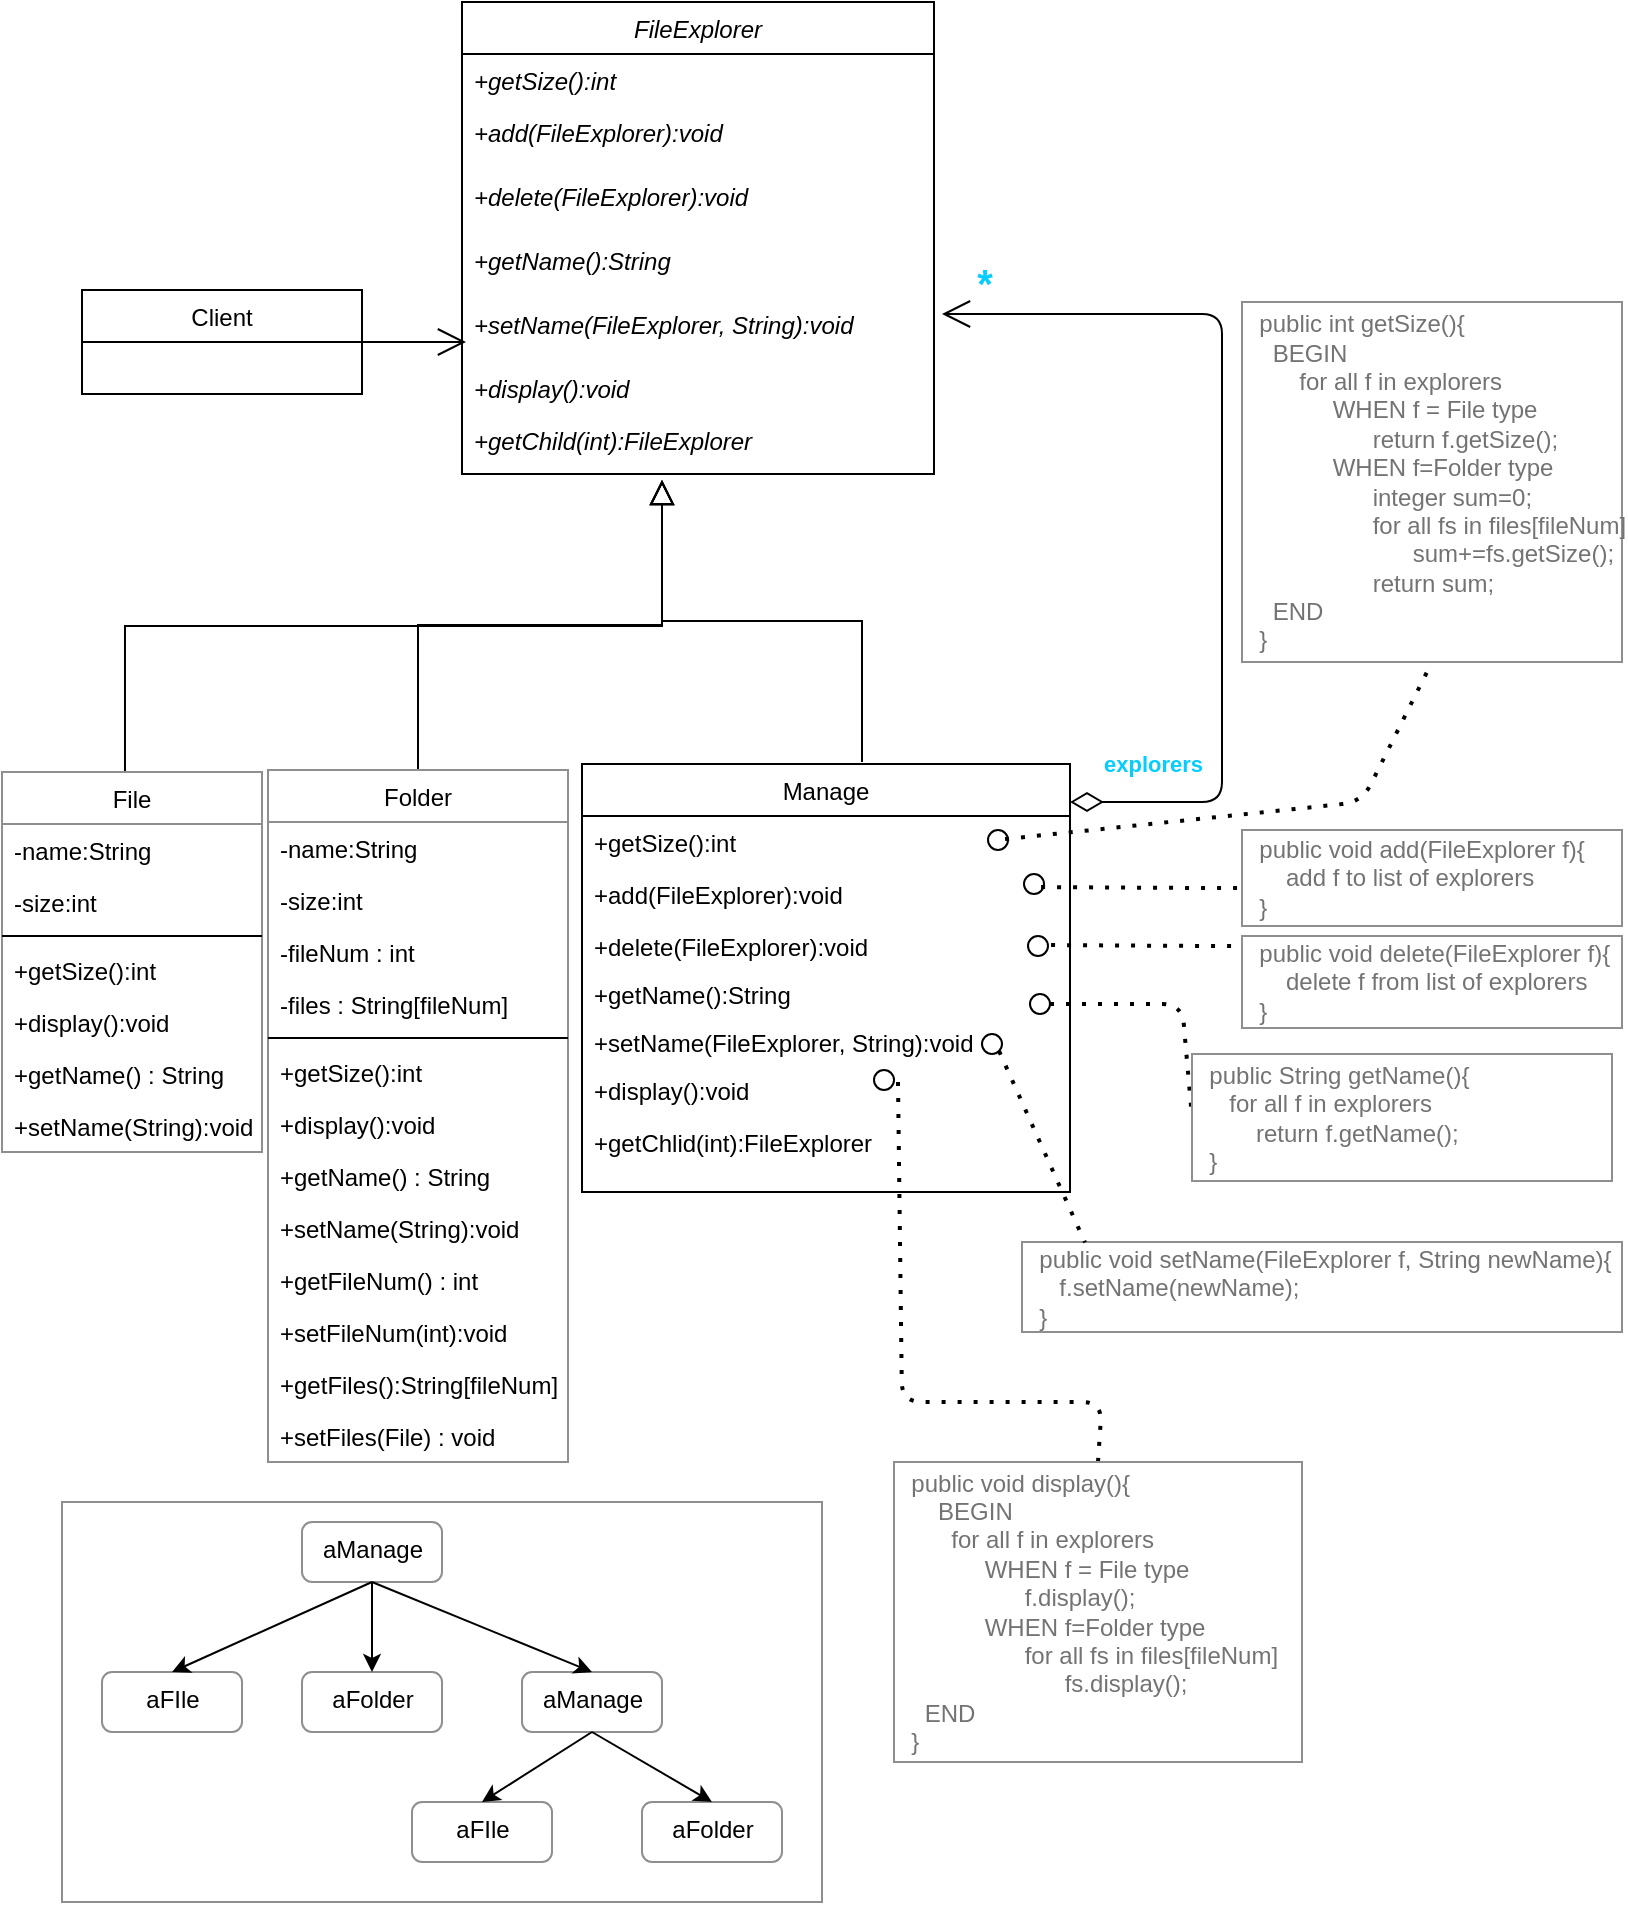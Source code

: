 <mxfile version="13.9.8" type="github">
  <diagram id="C5RBs43oDa-KdzZeNtuy" name="Page-1">
    <mxGraphModel dx="2370" dy="1167" grid="1" gridSize="10" guides="1" tooltips="1" connect="1" arrows="1" fold="1" page="1" pageScale="1" pageWidth="827" pageHeight="1169" math="0" shadow="0">
      <root>
        <mxCell id="WIyWlLk6GJQsqaUBKTNV-0" />
        <mxCell id="WIyWlLk6GJQsqaUBKTNV-1" parent="WIyWlLk6GJQsqaUBKTNV-0" />
        <mxCell id="zkfFHV4jXpPFQw0GAbJ--12" value="" style="endArrow=block;endSize=10;endFill=0;shadow=0;strokeWidth=1;rounded=0;edgeStyle=elbowEdgeStyle;elbow=vertical;" parent="WIyWlLk6GJQsqaUBKTNV-1" source="n-7tMSdOyZGbc8-vc1UM-47" edge="1">
          <mxGeometry width="160" relative="1" as="geometry">
            <mxPoint x="230" y="390" as="sourcePoint" />
            <mxPoint x="340" y="249" as="targetPoint" />
          </mxGeometry>
        </mxCell>
        <mxCell id="zkfFHV4jXpPFQw0GAbJ--16" value="" style="endArrow=block;endSize=10;endFill=0;shadow=0;strokeWidth=1;rounded=0;edgeStyle=elbowEdgeStyle;elbow=vertical;" parent="WIyWlLk6GJQsqaUBKTNV-1" edge="1">
          <mxGeometry width="160" relative="1" as="geometry">
            <mxPoint x="440" y="390" as="sourcePoint" />
            <mxPoint x="340" y="249" as="targetPoint" />
          </mxGeometry>
        </mxCell>
        <mxCell id="n-7tMSdOyZGbc8-vc1UM-0" value="Client" style="swimlane;fontStyle=0;childLayout=stackLayout;horizontal=1;startSize=26;fillColor=none;horizontalStack=0;resizeParent=1;resizeParentMax=0;resizeLast=0;collapsible=1;marginBottom=0;" vertex="1" parent="WIyWlLk6GJQsqaUBKTNV-1">
          <mxGeometry x="50" y="154" width="140" height="52" as="geometry" />
        </mxCell>
        <mxCell id="n-7tMSdOyZGbc8-vc1UM-5" value="FileExplorer" style="swimlane;fontStyle=2;childLayout=stackLayout;horizontal=1;startSize=26;fillColor=none;horizontalStack=0;resizeParent=1;resizeParentMax=0;resizeLast=0;collapsible=1;marginBottom=0;" vertex="1" parent="WIyWlLk6GJQsqaUBKTNV-1">
          <mxGeometry x="240" y="10" width="236" height="236" as="geometry" />
        </mxCell>
        <mxCell id="n-7tMSdOyZGbc8-vc1UM-6" value="+getSize():int" style="text;strokeColor=none;fillColor=none;align=left;verticalAlign=top;spacingLeft=4;spacingRight=4;overflow=hidden;rotatable=0;points=[[0,0.5],[1,0.5]];portConstraint=eastwest;fontStyle=2" vertex="1" parent="n-7tMSdOyZGbc8-vc1UM-5">
          <mxGeometry y="26" width="236" height="26" as="geometry" />
        </mxCell>
        <mxCell id="n-7tMSdOyZGbc8-vc1UM-8" value="+add(FileExplorer):void&#xa;" style="text;strokeColor=none;fillColor=none;align=left;verticalAlign=top;spacingLeft=4;spacingRight=4;overflow=hidden;rotatable=0;points=[[0,0.5],[1,0.5]];portConstraint=eastwest;fontStyle=2" vertex="1" parent="n-7tMSdOyZGbc8-vc1UM-5">
          <mxGeometry y="52" width="236" height="32" as="geometry" />
        </mxCell>
        <mxCell id="n-7tMSdOyZGbc8-vc1UM-38" value="+delete(FileExplorer):void" style="text;strokeColor=none;fillColor=none;align=left;verticalAlign=top;spacingLeft=4;spacingRight=4;overflow=hidden;rotatable=0;points=[[0,0.5],[1,0.5]];portConstraint=eastwest;fontStyle=2" vertex="1" parent="n-7tMSdOyZGbc8-vc1UM-5">
          <mxGeometry y="84" width="236" height="32" as="geometry" />
        </mxCell>
        <mxCell id="n-7tMSdOyZGbc8-vc1UM-78" value="+getName():String" style="text;strokeColor=none;fillColor=none;align=left;verticalAlign=top;spacingLeft=4;spacingRight=4;overflow=hidden;rotatable=0;points=[[0,0.5],[1,0.5]];portConstraint=eastwest;fontStyle=2" vertex="1" parent="n-7tMSdOyZGbc8-vc1UM-5">
          <mxGeometry y="116" width="236" height="32" as="geometry" />
        </mxCell>
        <mxCell id="n-7tMSdOyZGbc8-vc1UM-39" value="+setName(FileExplorer, String):void" style="text;strokeColor=none;fillColor=none;align=left;verticalAlign=top;spacingLeft=4;spacingRight=4;overflow=hidden;rotatable=0;points=[[0,0.5],[1,0.5]];portConstraint=eastwest;fontStyle=2" vertex="1" parent="n-7tMSdOyZGbc8-vc1UM-5">
          <mxGeometry y="148" width="236" height="32" as="geometry" />
        </mxCell>
        <mxCell id="n-7tMSdOyZGbc8-vc1UM-7" value="+display():void" style="text;strokeColor=none;fillColor=none;align=left;verticalAlign=top;spacingLeft=4;spacingRight=4;overflow=hidden;rotatable=0;points=[[0,0.5],[1,0.5]];portConstraint=eastwest;fontStyle=2" vertex="1" parent="n-7tMSdOyZGbc8-vc1UM-5">
          <mxGeometry y="180" width="236" height="26" as="geometry" />
        </mxCell>
        <mxCell id="n-7tMSdOyZGbc8-vc1UM-9" value="+getChild(int):FileExplorer" style="text;strokeColor=none;fillColor=none;align=left;verticalAlign=top;spacingLeft=4;spacingRight=4;overflow=hidden;rotatable=0;points=[[0,0.5],[1,0.5]];portConstraint=eastwest;fontStyle=2" vertex="1" parent="n-7tMSdOyZGbc8-vc1UM-5">
          <mxGeometry y="206" width="236" height="30" as="geometry" />
        </mxCell>
        <mxCell id="n-7tMSdOyZGbc8-vc1UM-10" value="" style="endArrow=open;endFill=1;endSize=12;html=1;exitX=1;exitY=0.5;exitDx=0;exitDy=0;" edge="1" parent="WIyWlLk6GJQsqaUBKTNV-1" source="n-7tMSdOyZGbc8-vc1UM-0">
          <mxGeometry width="160" relative="1" as="geometry">
            <mxPoint x="250" y="350" as="sourcePoint" />
            <mxPoint x="242" y="180" as="targetPoint" />
          </mxGeometry>
        </mxCell>
        <mxCell id="n-7tMSdOyZGbc8-vc1UM-11" value="Manage" style="swimlane;fontStyle=0;childLayout=stackLayout;horizontal=1;startSize=26;fillColor=none;horizontalStack=0;resizeParent=1;resizeParentMax=0;resizeLast=0;collapsible=1;marginBottom=0;" vertex="1" parent="WIyWlLk6GJQsqaUBKTNV-1">
          <mxGeometry x="300" y="391" width="244" height="214" as="geometry" />
        </mxCell>
        <mxCell id="n-7tMSdOyZGbc8-vc1UM-12" value="+getSize():int" style="text;strokeColor=none;fillColor=none;align=left;verticalAlign=top;spacingLeft=4;spacingRight=4;overflow=hidden;rotatable=0;points=[[0,0.5],[1,0.5]];portConstraint=eastwest;" vertex="1" parent="n-7tMSdOyZGbc8-vc1UM-11">
          <mxGeometry y="26" width="244" height="26" as="geometry" />
        </mxCell>
        <mxCell id="n-7tMSdOyZGbc8-vc1UM-13" value="+add(FileExplorer):void" style="text;strokeColor=none;fillColor=none;align=left;verticalAlign=top;spacingLeft=4;spacingRight=4;overflow=hidden;rotatable=0;points=[[0,0.5],[1,0.5]];portConstraint=eastwest;" vertex="1" parent="n-7tMSdOyZGbc8-vc1UM-11">
          <mxGeometry y="52" width="244" height="26" as="geometry" />
        </mxCell>
        <mxCell id="n-7tMSdOyZGbc8-vc1UM-14" value="+delete(FileExplorer):void" style="text;strokeColor=none;fillColor=none;align=left;verticalAlign=top;spacingLeft=4;spacingRight=4;overflow=hidden;rotatable=0;points=[[0,0.5],[1,0.5]];portConstraint=eastwest;" vertex="1" parent="n-7tMSdOyZGbc8-vc1UM-11">
          <mxGeometry y="78" width="244" height="24" as="geometry" />
        </mxCell>
        <mxCell id="n-7tMSdOyZGbc8-vc1UM-79" value="+getName():String" style="text;strokeColor=none;fillColor=none;align=left;verticalAlign=top;spacingLeft=4;spacingRight=4;overflow=hidden;rotatable=0;points=[[0,0.5],[1,0.5]];portConstraint=eastwest;" vertex="1" parent="n-7tMSdOyZGbc8-vc1UM-11">
          <mxGeometry y="102" width="244" height="24" as="geometry" />
        </mxCell>
        <mxCell id="n-7tMSdOyZGbc8-vc1UM-40" value="+setName(FileExplorer, String):void" style="text;strokeColor=none;fillColor=none;align=left;verticalAlign=top;spacingLeft=4;spacingRight=4;overflow=hidden;rotatable=0;points=[[0,0.5],[1,0.5]];portConstraint=eastwest;" vertex="1" parent="n-7tMSdOyZGbc8-vc1UM-11">
          <mxGeometry y="126" width="244" height="24" as="geometry" />
        </mxCell>
        <mxCell id="n-7tMSdOyZGbc8-vc1UM-37" value="+display():void" style="text;strokeColor=none;fillColor=none;align=left;verticalAlign=top;spacingLeft=4;spacingRight=4;overflow=hidden;rotatable=0;points=[[0,0.5],[1,0.5]];portConstraint=eastwest;" vertex="1" parent="n-7tMSdOyZGbc8-vc1UM-11">
          <mxGeometry y="150" width="244" height="26" as="geometry" />
        </mxCell>
        <mxCell id="n-7tMSdOyZGbc8-vc1UM-16" value="+getChlid(int):FileExplorer" style="text;strokeColor=none;fillColor=none;align=left;verticalAlign=top;spacingLeft=4;spacingRight=4;overflow=hidden;rotatable=0;points=[[0,0.5],[1,0.5]];portConstraint=eastwest;" vertex="1" parent="n-7tMSdOyZGbc8-vc1UM-11">
          <mxGeometry y="176" width="244" height="38" as="geometry" />
        </mxCell>
        <mxCell id="n-7tMSdOyZGbc8-vc1UM-17" value="&lt;font color=&quot;#05cdff&quot;&gt;&lt;b&gt;explorers&lt;/b&gt;&lt;/font&gt;" style="endArrow=open;html=1;endSize=12;startArrow=diamondThin;startSize=14;startFill=0;edgeStyle=orthogonalEdgeStyle;align=left;verticalAlign=bottom;entryX=1.017;entryY=0.281;entryDx=0;entryDy=0;entryPerimeter=0;" edge="1" parent="WIyWlLk6GJQsqaUBKTNV-1" target="n-7tMSdOyZGbc8-vc1UM-39">
          <mxGeometry x="-0.935" y="10" relative="1" as="geometry">
            <mxPoint x="544" y="410" as="sourcePoint" />
            <mxPoint x="520" y="140" as="targetPoint" />
            <Array as="points">
              <mxPoint x="620" y="410" />
              <mxPoint x="620" y="166" />
            </Array>
            <mxPoint as="offset" />
          </mxGeometry>
        </mxCell>
        <mxCell id="n-7tMSdOyZGbc8-vc1UM-41" value="*" style="edgeLabel;html=1;align=center;verticalAlign=middle;resizable=0;points=[];fontColor=#05CDFF;fontStyle=1;fontSize=20;" vertex="1" connectable="0" parent="n-7tMSdOyZGbc8-vc1UM-17">
          <mxGeometry x="0.907" y="-4" relative="1" as="geometry">
            <mxPoint y="-12" as="offset" />
          </mxGeometry>
        </mxCell>
        <mxCell id="n-7tMSdOyZGbc8-vc1UM-19" value="" style="ellipse;fillColor=#ffffff;strokeColor=#000000;" vertex="1" parent="WIyWlLk6GJQsqaUBKTNV-1">
          <mxGeometry x="503" y="424" width="10" height="10" as="geometry" />
        </mxCell>
        <mxCell id="n-7tMSdOyZGbc8-vc1UM-21" value="" style="endArrow=none;dashed=1;html=1;dashPattern=1 3;strokeWidth=2;exitX=1;exitY=1;exitDx=0;exitDy=0;entryX=0.5;entryY=1;entryDx=0;entryDy=0;" edge="1" parent="WIyWlLk6GJQsqaUBKTNV-1" target="n-7tMSdOyZGbc8-vc1UM-24">
          <mxGeometry width="50" height="50" relative="1" as="geometry">
            <mxPoint x="511.536" y="428.536" as="sourcePoint" />
            <mxPoint x="745" y="396" as="targetPoint" />
            <Array as="points">
              <mxPoint x="690" y="410" />
            </Array>
          </mxGeometry>
        </mxCell>
        <mxCell id="n-7tMSdOyZGbc8-vc1UM-24" value="&lt;font color=&quot;#737373&quot;&gt;&amp;nbsp; public int getSize(){&lt;br&gt;&amp;nbsp; &amp;nbsp; BEGIN&lt;br&gt;&amp;nbsp; &amp;nbsp; &amp;nbsp; &amp;nbsp;&amp;nbsp;&lt;/font&gt;&lt;span style=&quot;color: rgb(115 , 115 , 115)&quot;&gt;for all f in explorers&lt;/span&gt;&lt;font color=&quot;#737373&quot;&gt;&lt;br&gt;&amp;nbsp; &amp;nbsp; &amp;nbsp; &amp;nbsp; &amp;nbsp; &amp;nbsp; &amp;nbsp;WHEN f = File type&lt;br&gt;&amp;nbsp; &amp;nbsp; &amp;nbsp; &amp;nbsp; &amp;nbsp; &amp;nbsp; &amp;nbsp; &amp;nbsp; &amp;nbsp; &amp;nbsp;return f.getSize();&lt;br&gt;&amp;nbsp; &amp;nbsp; &amp;nbsp; &amp;nbsp; &amp;nbsp; &amp;nbsp; &amp;nbsp;WHEN f=Folder type&lt;br&gt;&amp;nbsp; &amp;nbsp; &amp;nbsp; &amp;nbsp; &amp;nbsp; &amp;nbsp; &amp;nbsp; &amp;nbsp; &amp;nbsp; &amp;nbsp;integer sum=0;&amp;nbsp;&lt;br&gt;&amp;nbsp; &amp;nbsp; &amp;nbsp; &amp;nbsp; &amp;nbsp; &amp;nbsp; &amp;nbsp; &amp;nbsp; &amp;nbsp; &amp;nbsp;for all fs in files[fileNum]&lt;br&gt;&amp;nbsp; &amp;nbsp; &amp;nbsp; &amp;nbsp; &amp;nbsp; &amp;nbsp; &amp;nbsp; &amp;nbsp; &amp;nbsp; &amp;nbsp; &amp;nbsp; &amp;nbsp; &amp;nbsp;sum+=fs.getSize();&lt;br&gt;&amp;nbsp; &amp;nbsp; &amp;nbsp; &amp;nbsp; &amp;nbsp; &amp;nbsp; &amp;nbsp; &amp;nbsp; &amp;nbsp; &amp;nbsp;return sum;&lt;br&gt;&amp;nbsp; &amp;nbsp; END&lt;br&gt;&amp;nbsp; }&lt;/font&gt;" style="html=1;align=left;strokeColor=#8F8F8F;" vertex="1" parent="WIyWlLk6GJQsqaUBKTNV-1">
          <mxGeometry x="630" y="160" width="190" height="180" as="geometry" />
        </mxCell>
        <mxCell id="n-7tMSdOyZGbc8-vc1UM-31" value="" style="endArrow=block;endSize=10;endFill=0;shadow=0;strokeWidth=1;rounded=0;edgeStyle=elbowEdgeStyle;elbow=vertical;exitX=0.473;exitY=0;exitDx=0;exitDy=0;exitPerimeter=0;" edge="1" parent="WIyWlLk6GJQsqaUBKTNV-1" source="n-7tMSdOyZGbc8-vc1UM-43">
          <mxGeometry width="160" relative="1" as="geometry">
            <mxPoint x="70" y="390" as="sourcePoint" />
            <mxPoint x="340" y="249" as="targetPoint" />
          </mxGeometry>
        </mxCell>
        <mxCell id="n-7tMSdOyZGbc8-vc1UM-42" value="" style="html=1;strokeColor=#8F8F8F;fontSize=20;fontColor=#05CDFF;" vertex="1" parent="WIyWlLk6GJQsqaUBKTNV-1">
          <mxGeometry x="40" y="760" width="380" height="200" as="geometry" />
        </mxCell>
        <mxCell id="n-7tMSdOyZGbc8-vc1UM-43" value="File" style="swimlane;fontStyle=0;align=center;verticalAlign=top;childLayout=stackLayout;horizontal=1;startSize=26;horizontalStack=0;resizeParent=1;resizeParentMax=0;resizeLast=0;collapsible=1;marginBottom=0;strokeColor=#8F8F8F;fontSize=12;" vertex="1" parent="WIyWlLk6GJQsqaUBKTNV-1">
          <mxGeometry x="10" y="395" width="130" height="190" as="geometry" />
        </mxCell>
        <mxCell id="n-7tMSdOyZGbc8-vc1UM-44" value="-name:String" style="text;strokeColor=none;fillColor=none;align=left;verticalAlign=top;spacingLeft=4;spacingRight=4;overflow=hidden;rotatable=0;points=[[0,0.5],[1,0.5]];portConstraint=eastwest;" vertex="1" parent="n-7tMSdOyZGbc8-vc1UM-43">
          <mxGeometry y="26" width="130" height="26" as="geometry" />
        </mxCell>
        <mxCell id="n-7tMSdOyZGbc8-vc1UM-63" value="-size:int" style="text;strokeColor=none;fillColor=none;align=left;verticalAlign=top;spacingLeft=4;spacingRight=4;overflow=hidden;rotatable=0;points=[[0,0.5],[1,0.5]];portConstraint=eastwest;" vertex="1" parent="n-7tMSdOyZGbc8-vc1UM-43">
          <mxGeometry y="52" width="130" height="26" as="geometry" />
        </mxCell>
        <mxCell id="n-7tMSdOyZGbc8-vc1UM-45" value="" style="line;strokeWidth=1;fillColor=none;align=left;verticalAlign=middle;spacingTop=-1;spacingLeft=3;spacingRight=3;rotatable=0;labelPosition=right;points=[];portConstraint=eastwest;" vertex="1" parent="n-7tMSdOyZGbc8-vc1UM-43">
          <mxGeometry y="78" width="130" height="8" as="geometry" />
        </mxCell>
        <mxCell id="n-7tMSdOyZGbc8-vc1UM-46" value="+getSize():int" style="text;strokeColor=none;fillColor=none;align=left;verticalAlign=top;spacingLeft=4;spacingRight=4;overflow=hidden;rotatable=0;points=[[0,0.5],[1,0.5]];portConstraint=eastwest;" vertex="1" parent="n-7tMSdOyZGbc8-vc1UM-43">
          <mxGeometry y="86" width="130" height="26" as="geometry" />
        </mxCell>
        <mxCell id="n-7tMSdOyZGbc8-vc1UM-34" value="+display():void" style="text;strokeColor=none;fillColor=none;align=left;verticalAlign=top;spacingLeft=4;spacingRight=4;overflow=hidden;rotatable=0;points=[[0,0.5],[1,0.5]];portConstraint=eastwest;" vertex="1" parent="n-7tMSdOyZGbc8-vc1UM-43">
          <mxGeometry y="112" width="130" height="26" as="geometry" />
        </mxCell>
        <mxCell id="n-7tMSdOyZGbc8-vc1UM-68" value="+getName() : String" style="text;strokeColor=none;fillColor=none;align=left;verticalAlign=top;spacingLeft=4;spacingRight=4;overflow=hidden;rotatable=0;points=[[0,0.5],[1,0.5]];portConstraint=eastwest;" vertex="1" parent="n-7tMSdOyZGbc8-vc1UM-43">
          <mxGeometry y="138" width="130" height="26" as="geometry" />
        </mxCell>
        <mxCell id="n-7tMSdOyZGbc8-vc1UM-69" value="+setName(String):void" style="text;strokeColor=none;fillColor=none;align=left;verticalAlign=top;spacingLeft=4;spacingRight=4;overflow=hidden;rotatable=0;points=[[0,0.5],[1,0.5]];portConstraint=eastwest;" vertex="1" parent="n-7tMSdOyZGbc8-vc1UM-43">
          <mxGeometry y="164" width="130" height="26" as="geometry" />
        </mxCell>
        <mxCell id="n-7tMSdOyZGbc8-vc1UM-47" value="Folder" style="swimlane;fontStyle=0;align=center;verticalAlign=top;childLayout=stackLayout;horizontal=1;startSize=26;horizontalStack=0;resizeParent=1;resizeParentMax=0;resizeLast=0;collapsible=1;marginBottom=0;strokeColor=#8F8F8F;fontSize=12;" vertex="1" parent="WIyWlLk6GJQsqaUBKTNV-1">
          <mxGeometry x="143" y="394" width="150" height="346" as="geometry" />
        </mxCell>
        <mxCell id="n-7tMSdOyZGbc8-vc1UM-48" value="-name:String" style="text;strokeColor=none;fillColor=none;align=left;verticalAlign=top;spacingLeft=4;spacingRight=4;overflow=hidden;rotatable=0;points=[[0,0.5],[1,0.5]];portConstraint=eastwest;" vertex="1" parent="n-7tMSdOyZGbc8-vc1UM-47">
          <mxGeometry y="26" width="150" height="26" as="geometry" />
        </mxCell>
        <mxCell id="n-7tMSdOyZGbc8-vc1UM-64" value="-size:int" style="text;strokeColor=none;fillColor=none;align=left;verticalAlign=top;spacingLeft=4;spacingRight=4;overflow=hidden;rotatable=0;points=[[0,0.5],[1,0.5]];portConstraint=eastwest;" vertex="1" parent="n-7tMSdOyZGbc8-vc1UM-47">
          <mxGeometry y="52" width="150" height="26" as="geometry" />
        </mxCell>
        <mxCell id="n-7tMSdOyZGbc8-vc1UM-100" value="-fileNum : int" style="text;strokeColor=none;fillColor=none;align=left;verticalAlign=top;spacingLeft=4;spacingRight=4;overflow=hidden;rotatable=0;points=[[0,0.5],[1,0.5]];portConstraint=eastwest;" vertex="1" parent="n-7tMSdOyZGbc8-vc1UM-47">
          <mxGeometry y="78" width="150" height="26" as="geometry" />
        </mxCell>
        <mxCell id="n-7tMSdOyZGbc8-vc1UM-99" value="-files : String[fileNum]" style="text;strokeColor=none;fillColor=none;align=left;verticalAlign=top;spacingLeft=4;spacingRight=4;overflow=hidden;rotatable=0;points=[[0,0.5],[1,0.5]];portConstraint=eastwest;" vertex="1" parent="n-7tMSdOyZGbc8-vc1UM-47">
          <mxGeometry y="104" width="150" height="26" as="geometry" />
        </mxCell>
        <mxCell id="n-7tMSdOyZGbc8-vc1UM-49" value="" style="line;strokeWidth=1;fillColor=none;align=left;verticalAlign=middle;spacingTop=-1;spacingLeft=3;spacingRight=3;rotatable=0;labelPosition=right;points=[];portConstraint=eastwest;" vertex="1" parent="n-7tMSdOyZGbc8-vc1UM-47">
          <mxGeometry y="130" width="150" height="8" as="geometry" />
        </mxCell>
        <mxCell id="n-7tMSdOyZGbc8-vc1UM-50" value="+getSize():int" style="text;strokeColor=none;fillColor=none;align=left;verticalAlign=top;spacingLeft=4;spacingRight=4;overflow=hidden;rotatable=0;points=[[0,0.5],[1,0.5]];portConstraint=eastwest;" vertex="1" parent="n-7tMSdOyZGbc8-vc1UM-47">
          <mxGeometry y="138" width="150" height="26" as="geometry" />
        </mxCell>
        <mxCell id="n-7tMSdOyZGbc8-vc1UM-51" value="+display():void" style="text;strokeColor=none;fillColor=none;align=left;verticalAlign=top;spacingLeft=4;spacingRight=4;overflow=hidden;rotatable=0;points=[[0,0.5],[1,0.5]];portConstraint=eastwest;" vertex="1" parent="n-7tMSdOyZGbc8-vc1UM-47">
          <mxGeometry y="164" width="150" height="26" as="geometry" />
        </mxCell>
        <mxCell id="n-7tMSdOyZGbc8-vc1UM-76" value="+getName() : String" style="text;strokeColor=none;fillColor=none;align=left;verticalAlign=top;spacingLeft=4;spacingRight=4;overflow=hidden;rotatable=0;points=[[0,0.5],[1,0.5]];portConstraint=eastwest;" vertex="1" parent="n-7tMSdOyZGbc8-vc1UM-47">
          <mxGeometry y="190" width="150" height="26" as="geometry" />
        </mxCell>
        <mxCell id="n-7tMSdOyZGbc8-vc1UM-77" value="+setName(String):void" style="text;strokeColor=none;fillColor=none;align=left;verticalAlign=top;spacingLeft=4;spacingRight=4;overflow=hidden;rotatable=0;points=[[0,0.5],[1,0.5]];portConstraint=eastwest;" vertex="1" parent="n-7tMSdOyZGbc8-vc1UM-47">
          <mxGeometry y="216" width="150" height="26" as="geometry" />
        </mxCell>
        <mxCell id="n-7tMSdOyZGbc8-vc1UM-101" value="+getFileNum() : int" style="text;strokeColor=none;fillColor=none;align=left;verticalAlign=top;spacingLeft=4;spacingRight=4;overflow=hidden;rotatable=0;points=[[0,0.5],[1,0.5]];portConstraint=eastwest;" vertex="1" parent="n-7tMSdOyZGbc8-vc1UM-47">
          <mxGeometry y="242" width="150" height="26" as="geometry" />
        </mxCell>
        <mxCell id="n-7tMSdOyZGbc8-vc1UM-102" value="+setFileNum(int):void" style="text;strokeColor=none;fillColor=none;align=left;verticalAlign=top;spacingLeft=4;spacingRight=4;overflow=hidden;rotatable=0;points=[[0,0.5],[1,0.5]];portConstraint=eastwest;" vertex="1" parent="n-7tMSdOyZGbc8-vc1UM-47">
          <mxGeometry y="268" width="150" height="26" as="geometry" />
        </mxCell>
        <mxCell id="n-7tMSdOyZGbc8-vc1UM-103" value="+getFiles():String[fileNum]" style="text;strokeColor=none;fillColor=none;align=left;verticalAlign=top;spacingLeft=4;spacingRight=4;overflow=hidden;rotatable=0;points=[[0,0.5],[1,0.5]];portConstraint=eastwest;" vertex="1" parent="n-7tMSdOyZGbc8-vc1UM-47">
          <mxGeometry y="294" width="150" height="26" as="geometry" />
        </mxCell>
        <mxCell id="n-7tMSdOyZGbc8-vc1UM-104" value="+setFiles(File) : void" style="text;strokeColor=none;fillColor=none;align=left;verticalAlign=top;spacingLeft=4;spacingRight=4;overflow=hidden;rotatable=0;points=[[0,0.5],[1,0.5]];portConstraint=eastwest;" vertex="1" parent="n-7tMSdOyZGbc8-vc1UM-47">
          <mxGeometry y="320" width="150" height="26" as="geometry" />
        </mxCell>
        <mxCell id="n-7tMSdOyZGbc8-vc1UM-52" value="" style="ellipse;fillColor=#ffffff;strokeColor=#000000;" vertex="1" parent="WIyWlLk6GJQsqaUBKTNV-1">
          <mxGeometry x="521" y="446" width="10" height="10" as="geometry" />
        </mxCell>
        <mxCell id="n-7tMSdOyZGbc8-vc1UM-53" value="" style="endArrow=none;dashed=1;html=1;dashPattern=1 3;strokeWidth=2;exitX=1;exitY=1;exitDx=0;exitDy=0;entryX=0;entryY=0.5;entryDx=0;entryDy=0;" edge="1" parent="WIyWlLk6GJQsqaUBKTNV-1" target="n-7tMSdOyZGbc8-vc1UM-54">
          <mxGeometry width="50" height="50" relative="1" as="geometry">
            <mxPoint x="529.536" y="452.536" as="sourcePoint" />
            <mxPoint x="678" y="484" as="targetPoint" />
            <Array as="points">
              <mxPoint x="608" y="453" />
              <mxPoint x="764" y="453" />
            </Array>
          </mxGeometry>
        </mxCell>
        <mxCell id="n-7tMSdOyZGbc8-vc1UM-54" value="&lt;font color=&quot;#737373&quot;&gt;&amp;nbsp; public void add(FileExplorer f){&lt;br&gt;&amp;nbsp; &amp;nbsp; &amp;nbsp; add f to list of explorers&lt;br&gt;&amp;nbsp; }&lt;/font&gt;" style="html=1;align=left;strokeColor=#8F8F8F;" vertex="1" parent="WIyWlLk6GJQsqaUBKTNV-1">
          <mxGeometry x="630" y="424" width="190" height="48" as="geometry" />
        </mxCell>
        <mxCell id="n-7tMSdOyZGbc8-vc1UM-55" value="" style="ellipse;fillColor=#ffffff;strokeColor=#000000;" vertex="1" parent="WIyWlLk6GJQsqaUBKTNV-1">
          <mxGeometry x="523" y="477" width="10" height="10" as="geometry" />
        </mxCell>
        <mxCell id="n-7tMSdOyZGbc8-vc1UM-56" value="" style="endArrow=none;dashed=1;html=1;dashPattern=1 3;strokeWidth=2;exitX=1;exitY=1;exitDx=0;exitDy=0;entryX=0;entryY=0.5;entryDx=0;entryDy=0;" edge="1" parent="WIyWlLk6GJQsqaUBKTNV-1" target="n-7tMSdOyZGbc8-vc1UM-57">
          <mxGeometry width="50" height="50" relative="1" as="geometry">
            <mxPoint x="534.536" y="481.536" as="sourcePoint" />
            <mxPoint x="660" y="590" as="targetPoint" />
            <Array as="points">
              <mxPoint x="613" y="482" />
              <mxPoint x="720" y="482" />
            </Array>
          </mxGeometry>
        </mxCell>
        <mxCell id="n-7tMSdOyZGbc8-vc1UM-57" value="&lt;font color=&quot;#737373&quot;&gt;&amp;nbsp; public void delete(&lt;/font&gt;&lt;span style=&quot;color: rgb(115 , 115 , 115)&quot;&gt;FileExplorer&lt;/span&gt;&lt;font color=&quot;#737373&quot;&gt;&amp;nbsp;f){&lt;br&gt;&amp;nbsp; &amp;nbsp; &amp;nbsp; delete f from list of explorers&lt;br&gt;&amp;nbsp; }&lt;/font&gt;" style="html=1;align=left;strokeColor=#8F8F8F;" vertex="1" parent="WIyWlLk6GJQsqaUBKTNV-1">
          <mxGeometry x="630" y="477" width="190" height="46" as="geometry" />
        </mxCell>
        <mxCell id="n-7tMSdOyZGbc8-vc1UM-58" value="" style="ellipse;fillColor=#ffffff;strokeColor=#000000;" vertex="1" parent="WIyWlLk6GJQsqaUBKTNV-1">
          <mxGeometry x="524" y="506" width="10" height="10" as="geometry" />
        </mxCell>
        <mxCell id="n-7tMSdOyZGbc8-vc1UM-61" value="" style="endArrow=none;dashed=1;html=1;dashPattern=1 3;strokeWidth=2;exitX=1;exitY=0.5;exitDx=0;exitDy=0;entryX=0;entryY=0.5;entryDx=0;entryDy=0;" edge="1" parent="WIyWlLk6GJQsqaUBKTNV-1" source="n-7tMSdOyZGbc8-vc1UM-58" target="n-7tMSdOyZGbc8-vc1UM-82">
          <mxGeometry width="50" height="50" relative="1" as="geometry">
            <mxPoint x="534.536" y="506.536" as="sourcePoint" />
            <mxPoint x="720" y="590" as="targetPoint" />
            <Array as="points">
              <mxPoint x="600" y="511" />
            </Array>
          </mxGeometry>
        </mxCell>
        <mxCell id="n-7tMSdOyZGbc8-vc1UM-62" value="&lt;font color=&quot;#737373&quot;&gt;&amp;nbsp; public void setName(FileExplorer f,&amp;nbsp;&lt;/font&gt;&lt;font color=&quot;#737373&quot;&gt;String newName){&lt;br&gt;&amp;nbsp; &amp;nbsp; &amp;nbsp;f.setName(newName);&lt;br&gt;&amp;nbsp; }&lt;/font&gt;" style="html=1;align=left;strokeColor=#8F8F8F;" vertex="1" parent="WIyWlLk6GJQsqaUBKTNV-1">
          <mxGeometry x="520" y="630" width="300" height="45" as="geometry" />
        </mxCell>
        <mxCell id="n-7tMSdOyZGbc8-vc1UM-65" value="" style="ellipse;fillColor=#ffffff;strokeColor=#000000;" vertex="1" parent="WIyWlLk6GJQsqaUBKTNV-1">
          <mxGeometry x="500" y="526" width="10" height="10" as="geometry" />
        </mxCell>
        <mxCell id="n-7tMSdOyZGbc8-vc1UM-66" value="" style="endArrow=none;dashed=1;html=1;dashPattern=1 3;strokeWidth=2;entryX=0.5;entryY=0;entryDx=0;entryDy=0;" edge="1" parent="WIyWlLk6GJQsqaUBKTNV-1" target="n-7tMSdOyZGbc8-vc1UM-67">
          <mxGeometry width="50" height="50" relative="1" as="geometry">
            <mxPoint x="458" y="550" as="sourcePoint" />
            <mxPoint x="570" y="658" as="targetPoint" />
            <Array as="points">
              <mxPoint x="460" y="710" />
              <mxPoint x="560" y="710" />
            </Array>
          </mxGeometry>
        </mxCell>
        <mxCell id="n-7tMSdOyZGbc8-vc1UM-67" value="&lt;font color=&quot;#737373&quot;&gt;&amp;nbsp; public void display(){&amp;nbsp;&lt;br&gt;&amp;nbsp; &amp;nbsp;&lt;/font&gt;&lt;font color=&quot;#737373&quot;&gt;&amp;nbsp;&amp;nbsp; BEGIN&lt;br&gt;&amp;nbsp; &amp;nbsp; &amp;nbsp; &amp;nbsp;&amp;nbsp;&lt;/font&gt;&lt;span style=&quot;color: rgb(115 , 115 , 115)&quot;&gt;for all f in explorers&lt;/span&gt;&lt;font color=&quot;#737373&quot;&gt;&lt;br&gt;&amp;nbsp; &amp;nbsp; &amp;nbsp; &amp;nbsp; &amp;nbsp; &amp;nbsp; &amp;nbsp;WHEN f = File type&lt;br&gt;&amp;nbsp; &amp;nbsp; &amp;nbsp; &amp;nbsp; &amp;nbsp; &amp;nbsp; &amp;nbsp; &amp;nbsp; &amp;nbsp; &amp;nbsp;f.display();&lt;br&gt;&amp;nbsp; &amp;nbsp; &amp;nbsp; &amp;nbsp; &amp;nbsp; &amp;nbsp; &amp;nbsp;WHEN f=Folder type&amp;nbsp;&lt;br&gt;&amp;nbsp; &amp;nbsp; &amp;nbsp; &amp;nbsp; &amp;nbsp; &amp;nbsp; &amp;nbsp; &amp;nbsp; &amp;nbsp; &amp;nbsp;for all fs in files[fileNum]&lt;br&gt;&amp;nbsp; &amp;nbsp; &amp;nbsp; &amp;nbsp; &amp;nbsp; &amp;nbsp; &amp;nbsp; &amp;nbsp; &amp;nbsp; &amp;nbsp; &amp;nbsp; &amp;nbsp; &amp;nbsp;fs.display();&lt;br&gt;&amp;nbsp; &amp;nbsp; END&lt;br&gt;&lt;/font&gt;&lt;font color=&quot;#737373&quot;&gt;&amp;nbsp; }&lt;/font&gt;" style="html=1;align=left;strokeColor=#8F8F8F;" vertex="1" parent="WIyWlLk6GJQsqaUBKTNV-1">
          <mxGeometry x="456" y="740" width="204" height="150" as="geometry" />
        </mxCell>
        <mxCell id="n-7tMSdOyZGbc8-vc1UM-81" value="" style="ellipse;fillColor=#ffffff;strokeColor=#000000;" vertex="1" parent="WIyWlLk6GJQsqaUBKTNV-1">
          <mxGeometry x="446" y="544" width="10" height="10" as="geometry" />
        </mxCell>
        <mxCell id="n-7tMSdOyZGbc8-vc1UM-82" value="&lt;font color=&quot;#737373&quot;&gt;&amp;nbsp; public String getName(){&lt;br&gt;&amp;nbsp; &amp;nbsp; &amp;nbsp;for all f in explorers&lt;br&gt;&amp;nbsp; &amp;nbsp; &amp;nbsp; &amp;nbsp; &amp;nbsp;return f.getName();&lt;br&gt;&amp;nbsp; }&lt;/font&gt;" style="html=1;align=left;strokeColor=#8F8F8F;" vertex="1" parent="WIyWlLk6GJQsqaUBKTNV-1">
          <mxGeometry x="605" y="536" width="210" height="63.5" as="geometry" />
        </mxCell>
        <mxCell id="n-7tMSdOyZGbc8-vc1UM-83" value="" style="endArrow=none;dashed=1;html=1;dashPattern=1 3;strokeWidth=2;entryX=0.105;entryY=0.006;entryDx=0;entryDy=0;exitX=1;exitY=1;exitDx=0;exitDy=0;entryPerimeter=0;" edge="1" parent="WIyWlLk6GJQsqaUBKTNV-1" source="n-7tMSdOyZGbc8-vc1UM-65" target="n-7tMSdOyZGbc8-vc1UM-62">
          <mxGeometry width="50" height="50" relative="1" as="geometry">
            <mxPoint x="544" y="528" as="sourcePoint" />
            <mxPoint x="660" y="564.5" as="targetPoint" />
            <Array as="points" />
          </mxGeometry>
        </mxCell>
        <mxCell id="n-7tMSdOyZGbc8-vc1UM-84" value="aManage" style="html=1;align=center;verticalAlign=top;rounded=1;absoluteArcSize=1;arcSize=10;dashed=0;strokeColor=#8F8F8F;fontSize=12;fontColor=#000000;" vertex="1" parent="WIyWlLk6GJQsqaUBKTNV-1">
          <mxGeometry x="160" y="770" width="70" height="30" as="geometry" />
        </mxCell>
        <mxCell id="n-7tMSdOyZGbc8-vc1UM-85" value="aFIle" style="html=1;align=center;verticalAlign=top;rounded=1;absoluteArcSize=1;arcSize=10;dashed=0;strokeColor=#8F8F8F;fontSize=12;fontColor=#000000;" vertex="1" parent="WIyWlLk6GJQsqaUBKTNV-1">
          <mxGeometry x="60" y="845" width="70" height="30" as="geometry" />
        </mxCell>
        <mxCell id="n-7tMSdOyZGbc8-vc1UM-86" value="aFolder" style="html=1;align=center;verticalAlign=top;rounded=1;absoluteArcSize=1;arcSize=10;dashed=0;strokeColor=#8F8F8F;fontSize=12;fontColor=#000000;" vertex="1" parent="WIyWlLk6GJQsqaUBKTNV-1">
          <mxGeometry x="160" y="845" width="70" height="30" as="geometry" />
        </mxCell>
        <mxCell id="n-7tMSdOyZGbc8-vc1UM-87" value="aManage" style="html=1;align=center;verticalAlign=top;rounded=1;absoluteArcSize=1;arcSize=10;dashed=0;strokeColor=#8F8F8F;fontSize=12;fontColor=#000000;" vertex="1" parent="WIyWlLk6GJQsqaUBKTNV-1">
          <mxGeometry x="270" y="845" width="70" height="30" as="geometry" />
        </mxCell>
        <mxCell id="n-7tMSdOyZGbc8-vc1UM-89" value="aFIle" style="html=1;align=center;verticalAlign=top;rounded=1;absoluteArcSize=1;arcSize=10;dashed=0;strokeColor=#8F8F8F;fontSize=12;fontColor=#000000;" vertex="1" parent="WIyWlLk6GJQsqaUBKTNV-1">
          <mxGeometry x="215" y="910" width="70" height="30" as="geometry" />
        </mxCell>
        <mxCell id="n-7tMSdOyZGbc8-vc1UM-90" value="aFolder" style="html=1;align=center;verticalAlign=top;rounded=1;absoluteArcSize=1;arcSize=10;dashed=0;strokeColor=#8F8F8F;fontSize=12;fontColor=#000000;" vertex="1" parent="WIyWlLk6GJQsqaUBKTNV-1">
          <mxGeometry x="330" y="910" width="70" height="30" as="geometry" />
        </mxCell>
        <mxCell id="n-7tMSdOyZGbc8-vc1UM-94" value="" style="endArrow=classic;html=1;fontSize=12;fontColor=#000000;exitX=0.5;exitY=1;exitDx=0;exitDy=0;entryX=0.5;entryY=0;entryDx=0;entryDy=0;" edge="1" parent="WIyWlLk6GJQsqaUBKTNV-1" source="n-7tMSdOyZGbc8-vc1UM-84" target="n-7tMSdOyZGbc8-vc1UM-85">
          <mxGeometry width="50" height="50" relative="1" as="geometry">
            <mxPoint x="360" y="680" as="sourcePoint" />
            <mxPoint x="410" y="630" as="targetPoint" />
          </mxGeometry>
        </mxCell>
        <mxCell id="n-7tMSdOyZGbc8-vc1UM-95" value="" style="endArrow=classic;html=1;fontSize=12;fontColor=#000000;exitX=0.5;exitY=1;exitDx=0;exitDy=0;entryX=0.5;entryY=0;entryDx=0;entryDy=0;" edge="1" parent="WIyWlLk6GJQsqaUBKTNV-1" source="n-7tMSdOyZGbc8-vc1UM-84" target="n-7tMSdOyZGbc8-vc1UM-86">
          <mxGeometry width="50" height="50" relative="1" as="geometry">
            <mxPoint x="205" y="810" as="sourcePoint" />
            <mxPoint x="95" y="830" as="targetPoint" />
          </mxGeometry>
        </mxCell>
        <mxCell id="n-7tMSdOyZGbc8-vc1UM-96" value="" style="endArrow=classic;html=1;fontSize=12;fontColor=#000000;exitX=0.5;exitY=1;exitDx=0;exitDy=0;entryX=0.5;entryY=0;entryDx=0;entryDy=0;" edge="1" parent="WIyWlLk6GJQsqaUBKTNV-1" source="n-7tMSdOyZGbc8-vc1UM-84" target="n-7tMSdOyZGbc8-vc1UM-87">
          <mxGeometry width="50" height="50" relative="1" as="geometry">
            <mxPoint x="205" y="810" as="sourcePoint" />
            <mxPoint x="205" y="830" as="targetPoint" />
          </mxGeometry>
        </mxCell>
        <mxCell id="n-7tMSdOyZGbc8-vc1UM-97" value="" style="endArrow=classic;html=1;fontSize=12;fontColor=#000000;exitX=0.5;exitY=1;exitDx=0;exitDy=0;entryX=0.5;entryY=0;entryDx=0;entryDy=0;" edge="1" parent="WIyWlLk6GJQsqaUBKTNV-1" source="n-7tMSdOyZGbc8-vc1UM-87" target="n-7tMSdOyZGbc8-vc1UM-89">
          <mxGeometry width="50" height="50" relative="1" as="geometry">
            <mxPoint x="285" y="875" as="sourcePoint" />
            <mxPoint x="185" y="920" as="targetPoint" />
          </mxGeometry>
        </mxCell>
        <mxCell id="n-7tMSdOyZGbc8-vc1UM-98" value="" style="endArrow=classic;html=1;fontSize=12;fontColor=#000000;exitX=0.5;exitY=1;exitDx=0;exitDy=0;entryX=0.5;entryY=0;entryDx=0;entryDy=0;" edge="1" parent="WIyWlLk6GJQsqaUBKTNV-1" source="n-7tMSdOyZGbc8-vc1UM-87" target="n-7tMSdOyZGbc8-vc1UM-90">
          <mxGeometry width="50" height="50" relative="1" as="geometry">
            <mxPoint x="315" y="885" as="sourcePoint" />
            <mxPoint x="260" y="900" as="targetPoint" />
          </mxGeometry>
        </mxCell>
      </root>
    </mxGraphModel>
  </diagram>
</mxfile>
